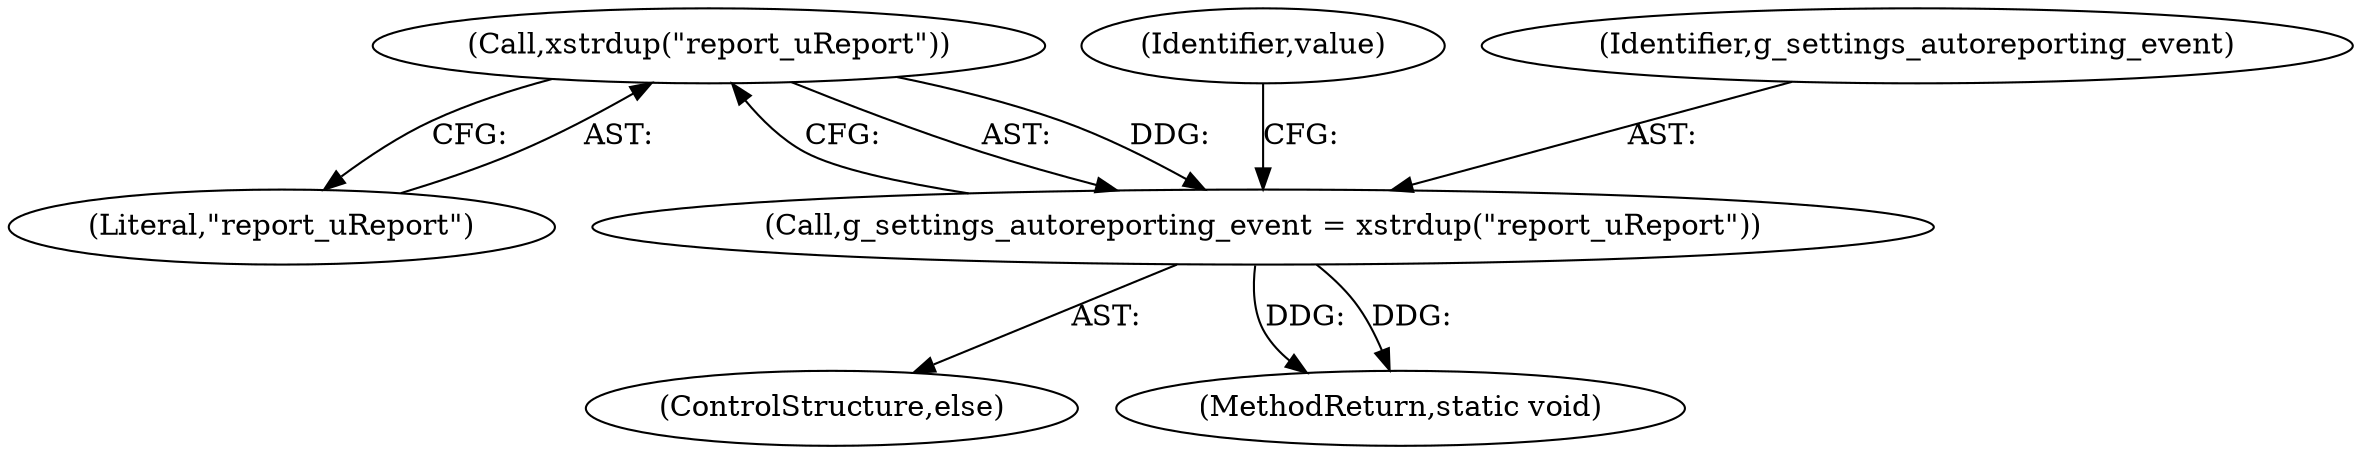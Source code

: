 digraph "0_abrt_8939398b82006ba1fec4ed491339fc075f43fc7c_2@API" {
"1000235" [label="(Call,xstrdup(\"report_uReport\"))"];
"1000233" [label="(Call,g_settings_autoreporting_event = xstrdup(\"report_uReport\"))"];
"1000238" [label="(Identifier,value)"];
"1000236" [label="(Literal,\"report_uReport\")"];
"1000232" [label="(ControlStructure,else)"];
"1000233" [label="(Call,g_settings_autoreporting_event = xstrdup(\"report_uReport\"))"];
"1000290" [label="(MethodReturn,static void)"];
"1000235" [label="(Call,xstrdup(\"report_uReport\"))"];
"1000234" [label="(Identifier,g_settings_autoreporting_event)"];
"1000235" -> "1000233"  [label="AST: "];
"1000235" -> "1000236"  [label="CFG: "];
"1000236" -> "1000235"  [label="AST: "];
"1000233" -> "1000235"  [label="CFG: "];
"1000235" -> "1000233"  [label="DDG: "];
"1000233" -> "1000232"  [label="AST: "];
"1000234" -> "1000233"  [label="AST: "];
"1000238" -> "1000233"  [label="CFG: "];
"1000233" -> "1000290"  [label="DDG: "];
"1000233" -> "1000290"  [label="DDG: "];
}
